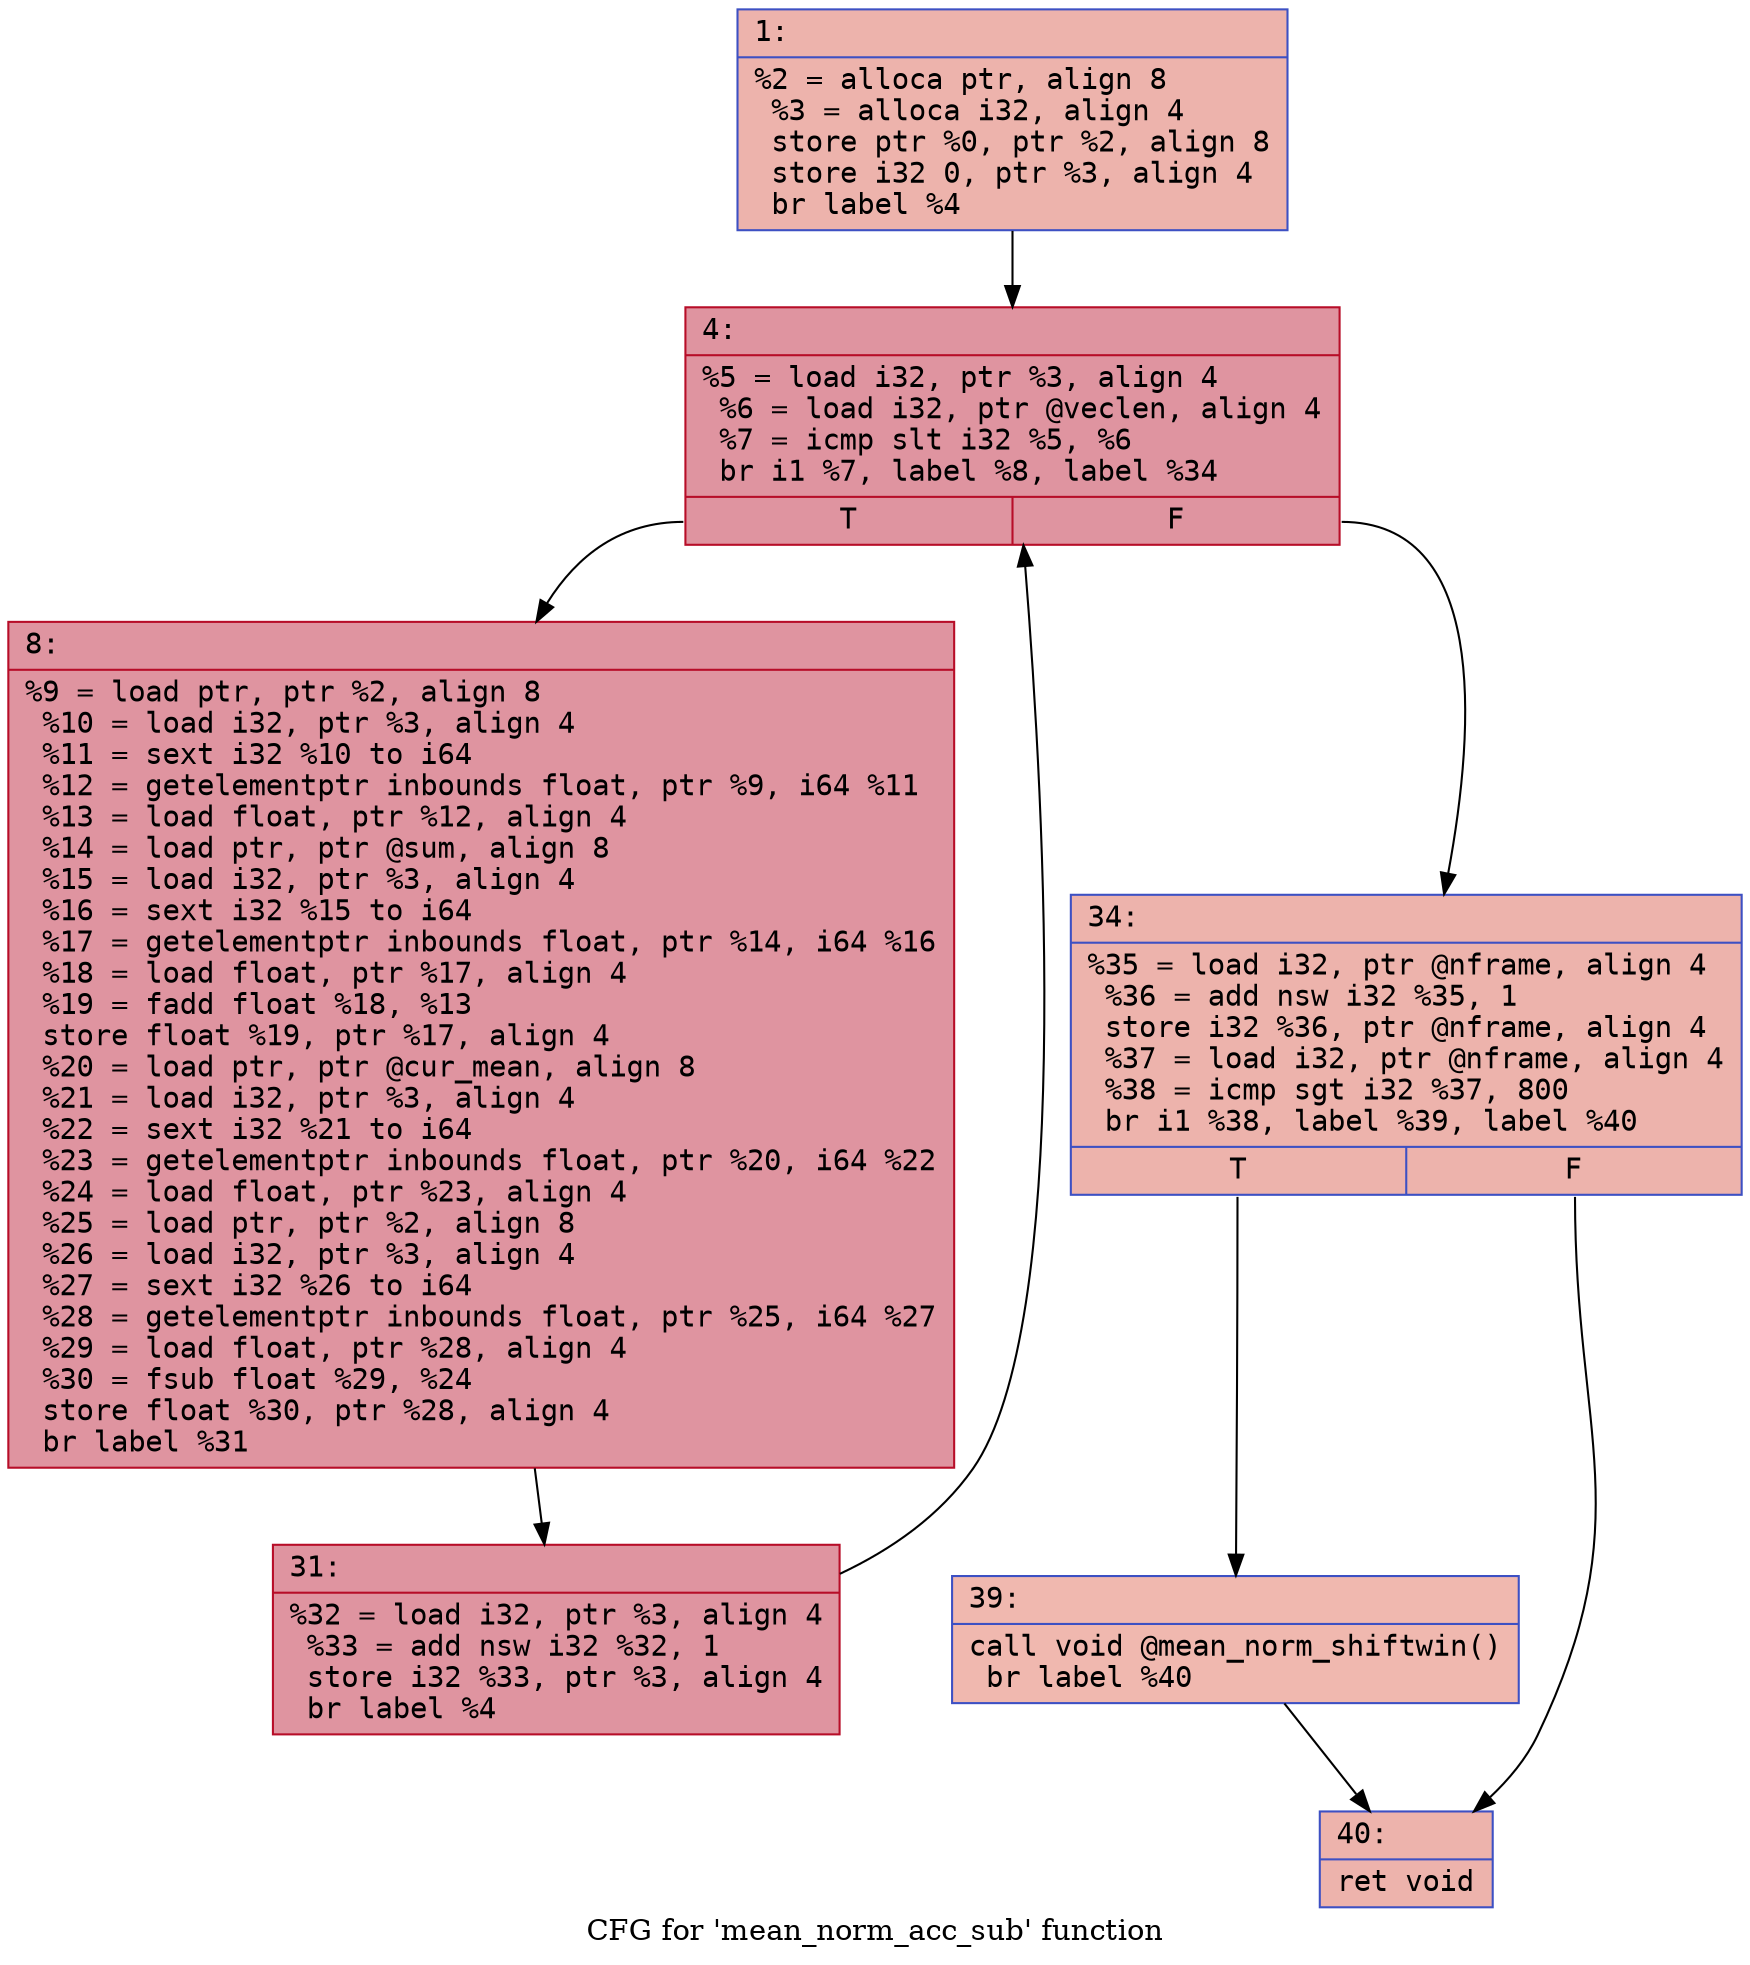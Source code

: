 digraph "CFG for 'mean_norm_acc_sub' function" {
	label="CFG for 'mean_norm_acc_sub' function";

	Node0x60000332e2b0 [shape=record,color="#3d50c3ff", style=filled, fillcolor="#d6524470" fontname="Courier",label="{1:\l|  %2 = alloca ptr, align 8\l  %3 = alloca i32, align 4\l  store ptr %0, ptr %2, align 8\l  store i32 0, ptr %3, align 4\l  br label %4\l}"];
	Node0x60000332e2b0 -> Node0x60000332e300[tooltip="1 -> 4\nProbability 100.00%" ];
	Node0x60000332e300 [shape=record,color="#b70d28ff", style=filled, fillcolor="#b70d2870" fontname="Courier",label="{4:\l|  %5 = load i32, ptr %3, align 4\l  %6 = load i32, ptr @veclen, align 4\l  %7 = icmp slt i32 %5, %6\l  br i1 %7, label %8, label %34\l|{<s0>T|<s1>F}}"];
	Node0x60000332e300:s0 -> Node0x60000332e350[tooltip="4 -> 8\nProbability 96.88%" ];
	Node0x60000332e300:s1 -> Node0x60000332e3f0[tooltip="4 -> 34\nProbability 3.12%" ];
	Node0x60000332e350 [shape=record,color="#b70d28ff", style=filled, fillcolor="#b70d2870" fontname="Courier",label="{8:\l|  %9 = load ptr, ptr %2, align 8\l  %10 = load i32, ptr %3, align 4\l  %11 = sext i32 %10 to i64\l  %12 = getelementptr inbounds float, ptr %9, i64 %11\l  %13 = load float, ptr %12, align 4\l  %14 = load ptr, ptr @sum, align 8\l  %15 = load i32, ptr %3, align 4\l  %16 = sext i32 %15 to i64\l  %17 = getelementptr inbounds float, ptr %14, i64 %16\l  %18 = load float, ptr %17, align 4\l  %19 = fadd float %18, %13\l  store float %19, ptr %17, align 4\l  %20 = load ptr, ptr @cur_mean, align 8\l  %21 = load i32, ptr %3, align 4\l  %22 = sext i32 %21 to i64\l  %23 = getelementptr inbounds float, ptr %20, i64 %22\l  %24 = load float, ptr %23, align 4\l  %25 = load ptr, ptr %2, align 8\l  %26 = load i32, ptr %3, align 4\l  %27 = sext i32 %26 to i64\l  %28 = getelementptr inbounds float, ptr %25, i64 %27\l  %29 = load float, ptr %28, align 4\l  %30 = fsub float %29, %24\l  store float %30, ptr %28, align 4\l  br label %31\l}"];
	Node0x60000332e350 -> Node0x60000332e3a0[tooltip="8 -> 31\nProbability 100.00%" ];
	Node0x60000332e3a0 [shape=record,color="#b70d28ff", style=filled, fillcolor="#b70d2870" fontname="Courier",label="{31:\l|  %32 = load i32, ptr %3, align 4\l  %33 = add nsw i32 %32, 1\l  store i32 %33, ptr %3, align 4\l  br label %4\l}"];
	Node0x60000332e3a0 -> Node0x60000332e300[tooltip="31 -> 4\nProbability 100.00%" ];
	Node0x60000332e3f0 [shape=record,color="#3d50c3ff", style=filled, fillcolor="#d6524470" fontname="Courier",label="{34:\l|  %35 = load i32, ptr @nframe, align 4\l  %36 = add nsw i32 %35, 1\l  store i32 %36, ptr @nframe, align 4\l  %37 = load i32, ptr @nframe, align 4\l  %38 = icmp sgt i32 %37, 800\l  br i1 %38, label %39, label %40\l|{<s0>T|<s1>F}}"];
	Node0x60000332e3f0:s0 -> Node0x60000332e440[tooltip="34 -> 39\nProbability 50.00%" ];
	Node0x60000332e3f0:s1 -> Node0x60000332e490[tooltip="34 -> 40\nProbability 50.00%" ];
	Node0x60000332e440 [shape=record,color="#3d50c3ff", style=filled, fillcolor="#dc5d4a70" fontname="Courier",label="{39:\l|  call void @mean_norm_shiftwin()\l  br label %40\l}"];
	Node0x60000332e440 -> Node0x60000332e490[tooltip="39 -> 40\nProbability 100.00%" ];
	Node0x60000332e490 [shape=record,color="#3d50c3ff", style=filled, fillcolor="#d6524470" fontname="Courier",label="{40:\l|  ret void\l}"];
}
